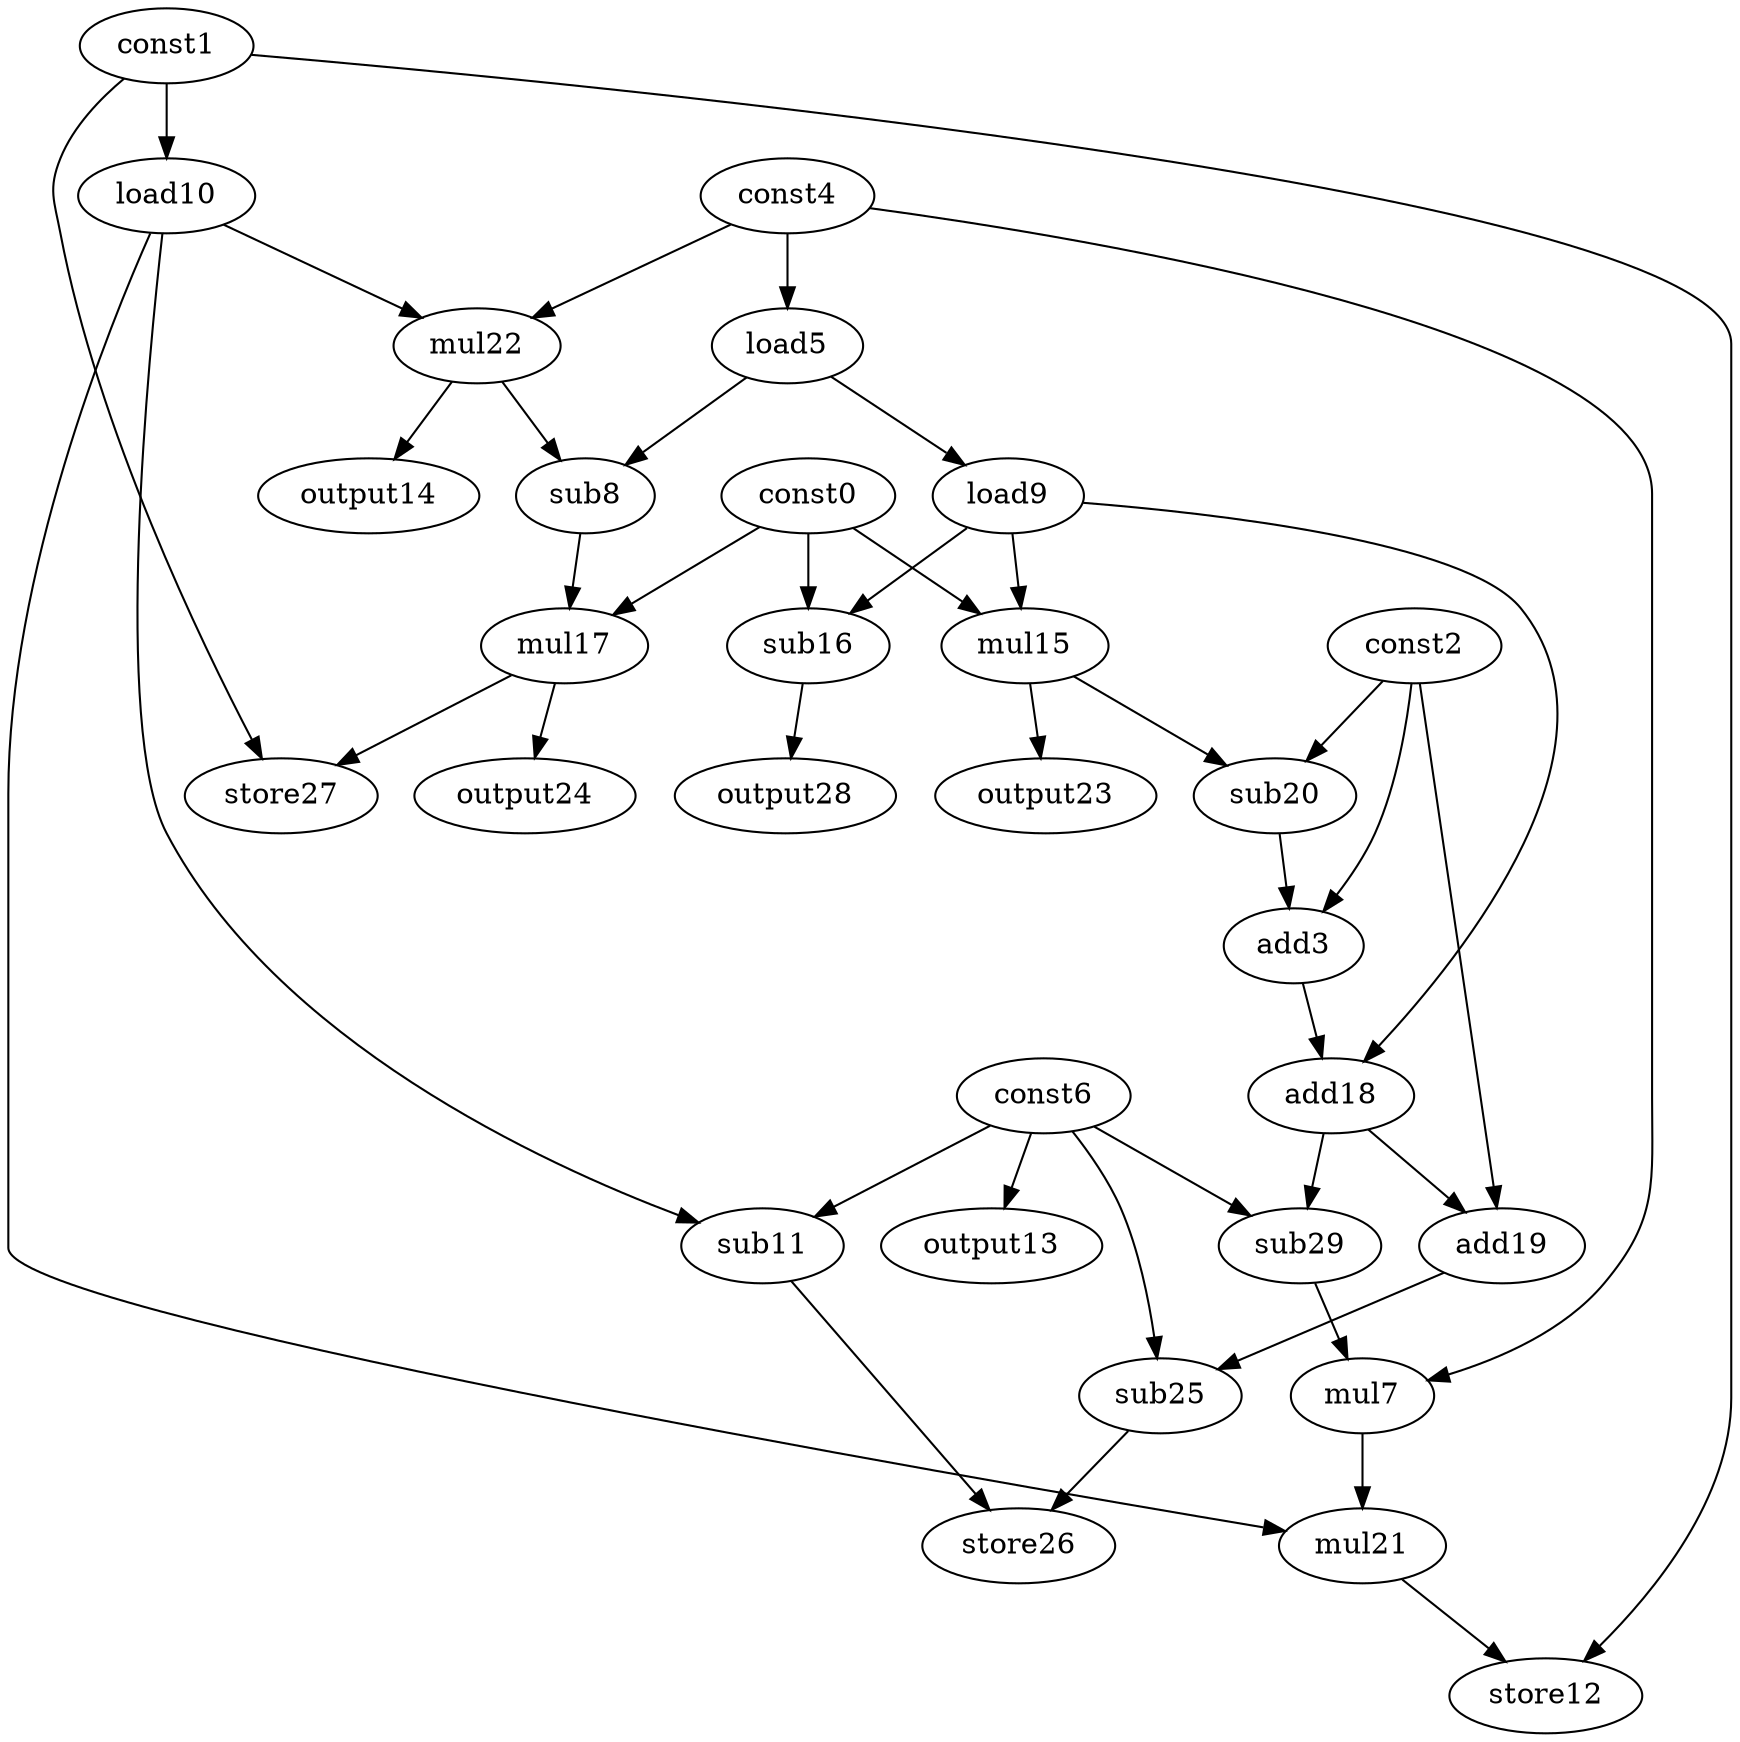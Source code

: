 digraph G { 
const0[opcode=const]; 
const1[opcode=const]; 
const2[opcode=const]; 
add3[opcode=add]; 
const4[opcode=const]; 
load5[opcode=load]; 
const6[opcode=const]; 
mul7[opcode=mul]; 
sub8[opcode=sub]; 
load9[opcode=load]; 
load10[opcode=load]; 
sub11[opcode=sub]; 
store12[opcode=store]; 
output13[opcode=output]; 
output14[opcode=output]; 
mul15[opcode=mul]; 
sub16[opcode=sub]; 
mul17[opcode=mul]; 
add18[opcode=add]; 
add19[opcode=add]; 
sub20[opcode=sub]; 
mul21[opcode=mul]; 
mul22[opcode=mul]; 
output23[opcode=output]; 
output24[opcode=output]; 
sub25[opcode=sub]; 
store26[opcode=store]; 
store27[opcode=store]; 
output28[opcode=output]; 
sub29[opcode=sub]; 
const4->load5[operand=0];
const1->load10[operand=0];
const6->output13[operand=0];
load5->load9[operand=0];
load10->sub11[operand=0];
const6->sub11[operand=1];
load10->mul22[operand=0];
const4->mul22[operand=1];
load5->sub8[operand=0];
mul22->sub8[operand=1];
mul22->output14[operand=0];
const0->mul15[operand=0];
load9->mul15[operand=1];
const0->sub16[operand=0];
load9->sub16[operand=1];
sub8->mul17[operand=0];
const0->mul17[operand=1];
const2->sub20[operand=0];
mul15->sub20[operand=1];
mul15->output23[operand=0];
sub16->output28[operand=0];
const2->add3[operand=0];
sub20->add3[operand=1];
mul17->output24[operand=0];
const1->store27[operand=0];
mul17->store27[operand=1];
load9->add18[operand=0];
add3->add18[operand=1];
add18->add19[operand=0];
const2->add19[operand=1];
add18->sub29[operand=0];
const6->sub29[operand=1];
const4->mul7[operand=0];
sub29->mul7[operand=1];
add19->sub25[operand=0];
const6->sub25[operand=1];
load10->mul21[operand=0];
mul7->mul21[operand=1];
sub25->store26[operand=0];
sub11->store26[operand=1];
const1->store12[operand=0];
mul21->store12[operand=1];
}
